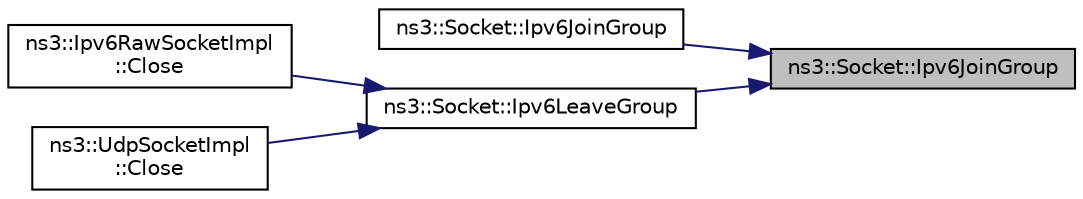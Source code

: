 digraph "ns3::Socket::Ipv6JoinGroup"
{
 // LATEX_PDF_SIZE
  edge [fontname="Helvetica",fontsize="10",labelfontname="Helvetica",labelfontsize="10"];
  node [fontname="Helvetica",fontsize="10",shape=record];
  rankdir="RL";
  Node1 [label="ns3::Socket::Ipv6JoinGroup",height=0.2,width=0.4,color="black", fillcolor="grey75", style="filled", fontcolor="black",tooltip="Joins a IPv6 multicast group."];
  Node1 -> Node2 [dir="back",color="midnightblue",fontsize="10",style="solid",fontname="Helvetica"];
  Node2 [label="ns3::Socket::Ipv6JoinGroup",height=0.2,width=0.4,color="black", fillcolor="white", style="filled",URL="$classns3_1_1_socket.html#a706d6536707aecc387986298d34232cf",tooltip="Joins a IPv6 multicast group without filters."];
  Node1 -> Node3 [dir="back",color="midnightblue",fontsize="10",style="solid",fontname="Helvetica"];
  Node3 [label="ns3::Socket::Ipv6LeaveGroup",height=0.2,width=0.4,color="black", fillcolor="white", style="filled",URL="$classns3_1_1_socket.html#af70f1ddca0d73f98103a2b86bec4c85e",tooltip="Leaves IPv6 multicast group this socket is joined to."];
  Node3 -> Node4 [dir="back",color="midnightblue",fontsize="10",style="solid",fontname="Helvetica"];
  Node4 [label="ns3::Ipv6RawSocketImpl\l::Close",height=0.2,width=0.4,color="black", fillcolor="white", style="filled",URL="$classns3_1_1_ipv6_raw_socket_impl.html#a2abab77b9bf0cc99272ce5549690f8cb",tooltip="Close a socket."];
  Node3 -> Node5 [dir="back",color="midnightblue",fontsize="10",style="solid",fontname="Helvetica"];
  Node5 [label="ns3::UdpSocketImpl\l::Close",height=0.2,width=0.4,color="black", fillcolor="white", style="filled",URL="$classns3_1_1_udp_socket_impl.html#a9e81e9e088339d3608560afabf2d5f49",tooltip="Close a socket."];
}
